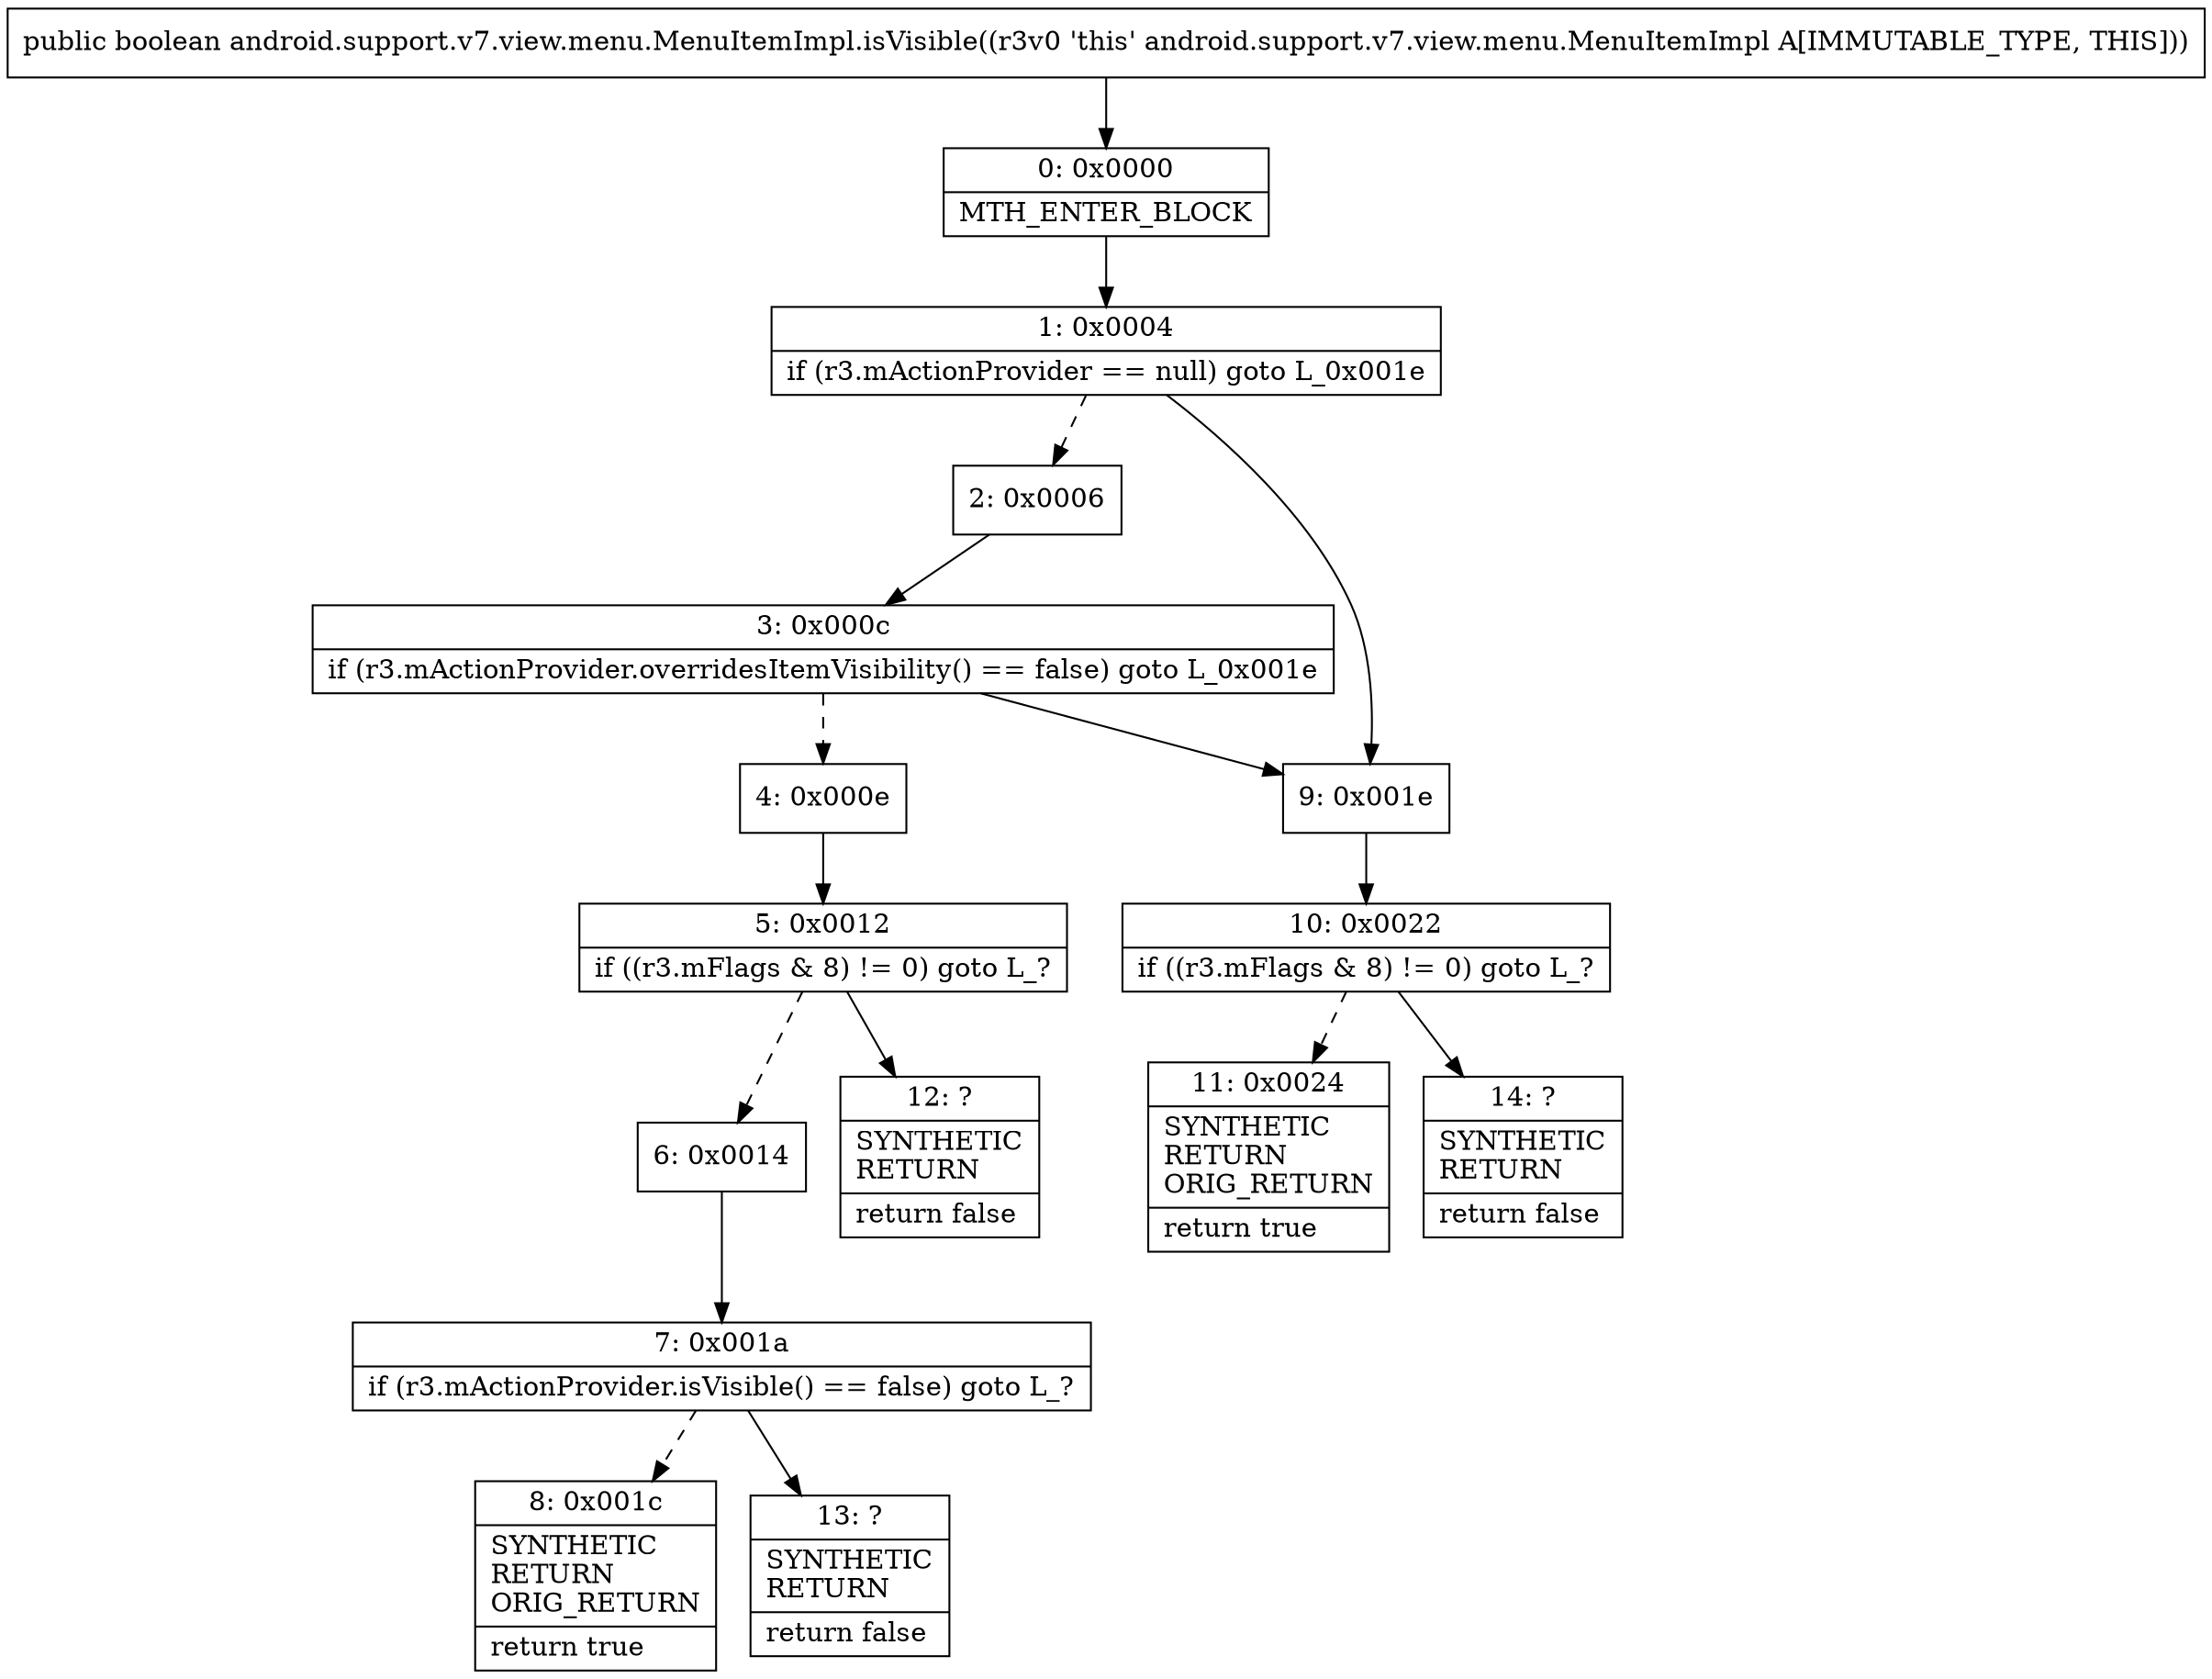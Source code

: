 digraph "CFG forandroid.support.v7.view.menu.MenuItemImpl.isVisible()Z" {
Node_0 [shape=record,label="{0\:\ 0x0000|MTH_ENTER_BLOCK\l}"];
Node_1 [shape=record,label="{1\:\ 0x0004|if (r3.mActionProvider == null) goto L_0x001e\l}"];
Node_2 [shape=record,label="{2\:\ 0x0006}"];
Node_3 [shape=record,label="{3\:\ 0x000c|if (r3.mActionProvider.overridesItemVisibility() == false) goto L_0x001e\l}"];
Node_4 [shape=record,label="{4\:\ 0x000e}"];
Node_5 [shape=record,label="{5\:\ 0x0012|if ((r3.mFlags & 8) != 0) goto L_?\l}"];
Node_6 [shape=record,label="{6\:\ 0x0014}"];
Node_7 [shape=record,label="{7\:\ 0x001a|if (r3.mActionProvider.isVisible() == false) goto L_?\l}"];
Node_8 [shape=record,label="{8\:\ 0x001c|SYNTHETIC\lRETURN\lORIG_RETURN\l|return true\l}"];
Node_9 [shape=record,label="{9\:\ 0x001e}"];
Node_10 [shape=record,label="{10\:\ 0x0022|if ((r3.mFlags & 8) != 0) goto L_?\l}"];
Node_11 [shape=record,label="{11\:\ 0x0024|SYNTHETIC\lRETURN\lORIG_RETURN\l|return true\l}"];
Node_12 [shape=record,label="{12\:\ ?|SYNTHETIC\lRETURN\l|return false\l}"];
Node_13 [shape=record,label="{13\:\ ?|SYNTHETIC\lRETURN\l|return false\l}"];
Node_14 [shape=record,label="{14\:\ ?|SYNTHETIC\lRETURN\l|return false\l}"];
MethodNode[shape=record,label="{public boolean android.support.v7.view.menu.MenuItemImpl.isVisible((r3v0 'this' android.support.v7.view.menu.MenuItemImpl A[IMMUTABLE_TYPE, THIS])) }"];
MethodNode -> Node_0;
Node_0 -> Node_1;
Node_1 -> Node_2[style=dashed];
Node_1 -> Node_9;
Node_2 -> Node_3;
Node_3 -> Node_4[style=dashed];
Node_3 -> Node_9;
Node_4 -> Node_5;
Node_5 -> Node_6[style=dashed];
Node_5 -> Node_12;
Node_6 -> Node_7;
Node_7 -> Node_8[style=dashed];
Node_7 -> Node_13;
Node_9 -> Node_10;
Node_10 -> Node_11[style=dashed];
Node_10 -> Node_14;
}

